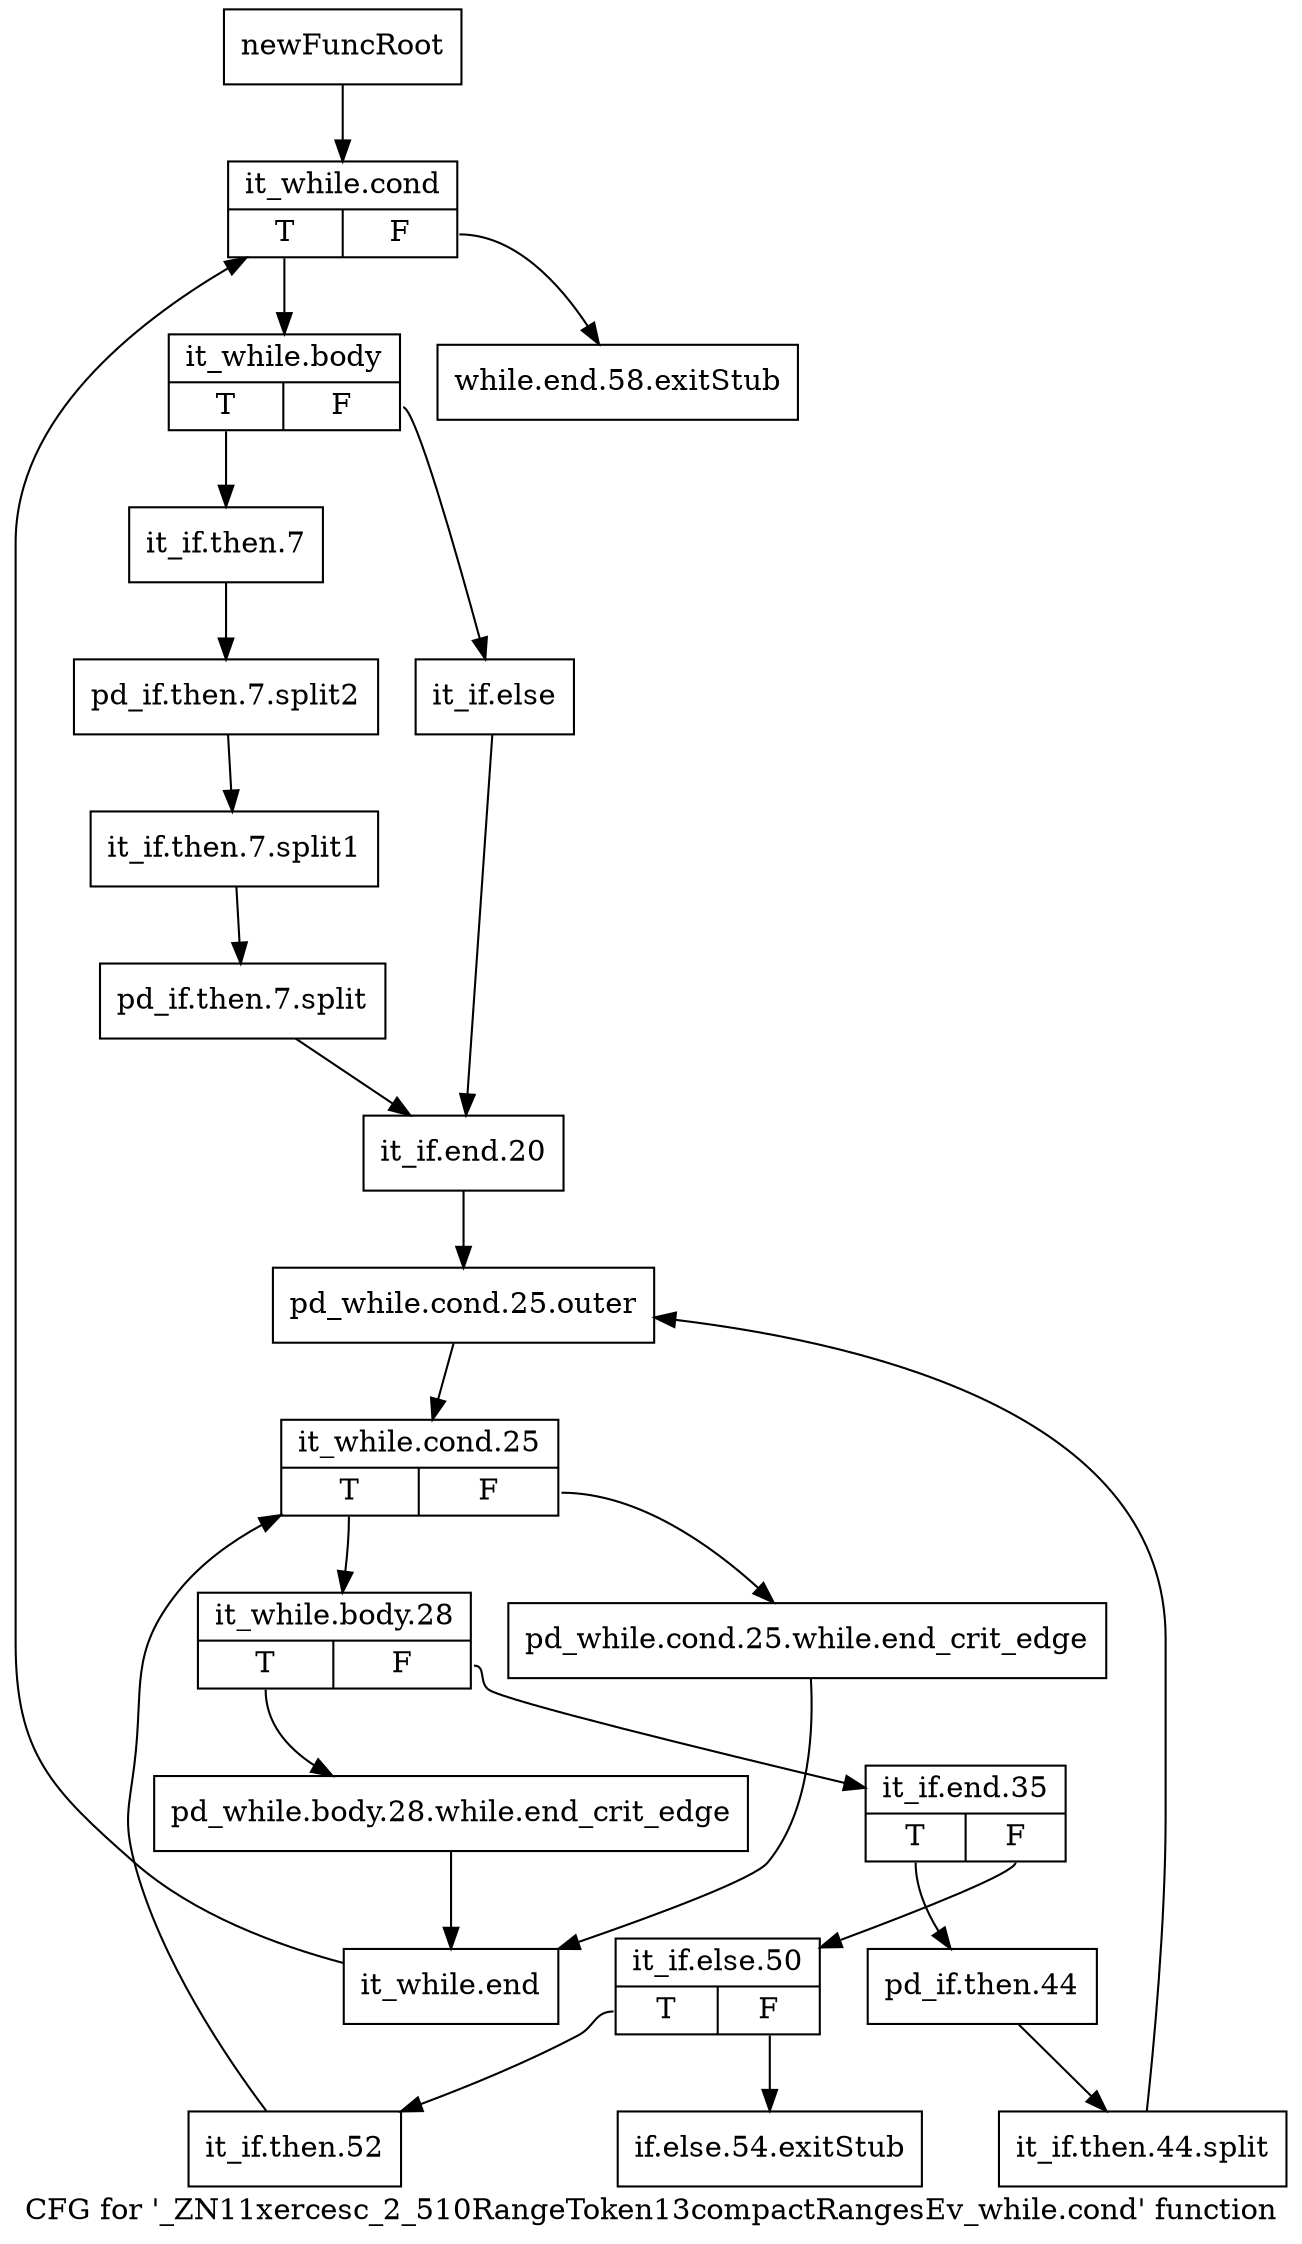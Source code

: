 digraph "CFG for '_ZN11xercesc_2_510RangeToken13compactRangesEv_while.cond' function" {
	label="CFG for '_ZN11xercesc_2_510RangeToken13compactRangesEv_while.cond' function";

	Node0x9923ff0 [shape=record,label="{newFuncRoot}"];
	Node0x9923ff0 -> Node0x99240e0;
	Node0x9924040 [shape=record,label="{while.end.58.exitStub}"];
	Node0x9924090 [shape=record,label="{if.else.54.exitStub}"];
	Node0x99240e0 [shape=record,label="{it_while.cond|{<s0>T|<s1>F}}"];
	Node0x99240e0:s0 -> Node0x9924130;
	Node0x99240e0:s1 -> Node0x9924040;
	Node0x9924130 [shape=record,label="{it_while.body|{<s0>T|<s1>F}}"];
	Node0x9924130:s0 -> Node0x99241d0;
	Node0x9924130:s1 -> Node0x9924180;
	Node0x9924180 [shape=record,label="{it_if.else}"];
	Node0x9924180 -> Node0x9924220;
	Node0x99241d0 [shape=record,label="{it_if.then.7}"];
	Node0x99241d0 -> Node0xce82d80;
	Node0xce82d80 [shape=record,label="{pd_if.then.7.split2}"];
	Node0xce82d80 -> Node0xce82c90;
	Node0xce82c90 [shape=record,label="{it_if.then.7.split1}"];
	Node0xce82c90 -> Node0xce82ec0;
	Node0xce82ec0 [shape=record,label="{pd_if.then.7.split}"];
	Node0xce82ec0 -> Node0x9924220;
	Node0x9924220 [shape=record,label="{it_if.end.20}"];
	Node0x9924220 -> Node0x9924270;
	Node0x9924270 [shape=record,label="{pd_while.cond.25.outer}"];
	Node0x9924270 -> Node0x99242c0;
	Node0x99242c0 [shape=record,label="{it_while.cond.25|{<s0>T|<s1>F}}"];
	Node0x99242c0:s0 -> Node0x9924360;
	Node0x99242c0:s1 -> Node0x9924310;
	Node0x9924310 [shape=record,label="{pd_while.cond.25.while.end_crit_edge}"];
	Node0x9924310 -> Node0x9924540;
	Node0x9924360 [shape=record,label="{it_while.body.28|{<s0>T|<s1>F}}"];
	Node0x9924360:s0 -> Node0x99244f0;
	Node0x9924360:s1 -> Node0x99243b0;
	Node0x99243b0 [shape=record,label="{it_if.end.35|{<s0>T|<s1>F}}"];
	Node0x99243b0:s0 -> Node0x99244a0;
	Node0x99243b0:s1 -> Node0x9924400;
	Node0x9924400 [shape=record,label="{it_if.else.50|{<s0>T|<s1>F}}"];
	Node0x9924400:s0 -> Node0x9924450;
	Node0x9924400:s1 -> Node0x9924090;
	Node0x9924450 [shape=record,label="{it_if.then.52}"];
	Node0x9924450 -> Node0x99242c0;
	Node0x99244a0 [shape=record,label="{pd_if.then.44}"];
	Node0x99244a0 -> Node0xce82ce0;
	Node0xce82ce0 [shape=record,label="{it_if.then.44.split}"];
	Node0xce82ce0 -> Node0x9924270;
	Node0x99244f0 [shape=record,label="{pd_while.body.28.while.end_crit_edge}"];
	Node0x99244f0 -> Node0x9924540;
	Node0x9924540 [shape=record,label="{it_while.end}"];
	Node0x9924540 -> Node0x99240e0;
}
